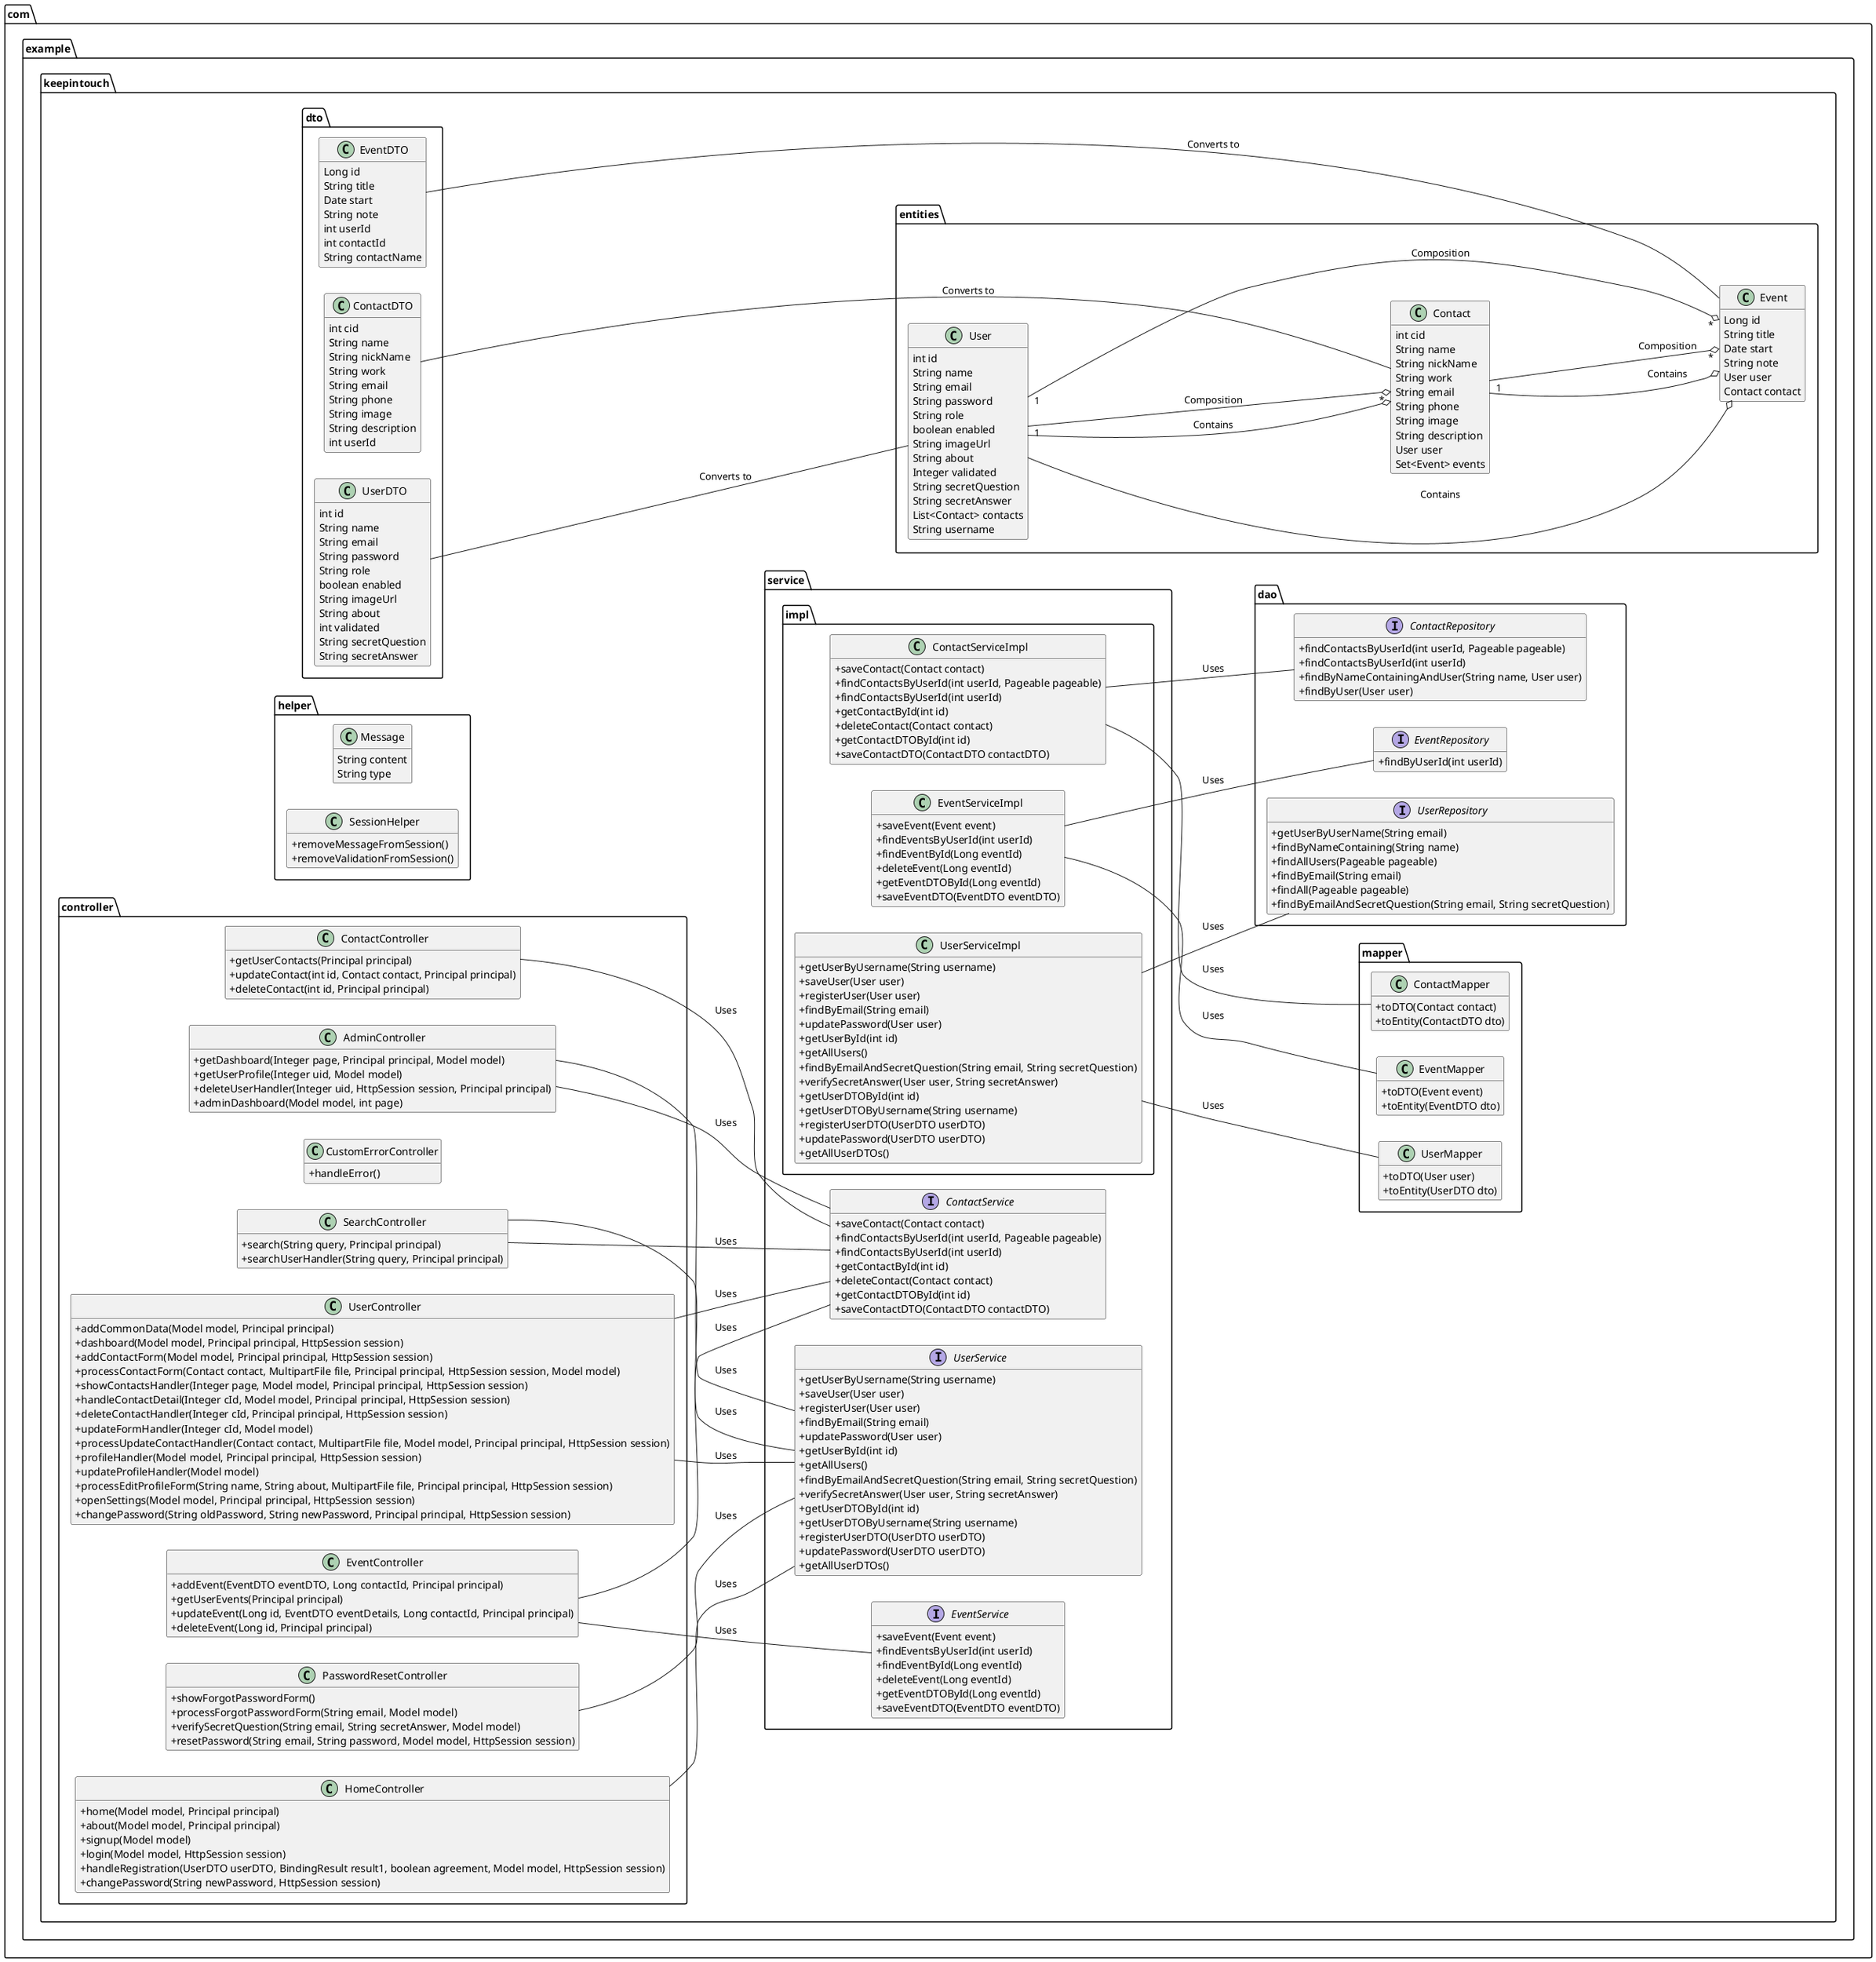 @startuml
skinparam classAttributeIconSize 0
hide empty members
left to right direction

package com.example.keepintouch.entities {
  class Contact {
    int cid
    String name
    String nickName
    String work
    String email
    String phone
    String image
    String description
    User user
    Set<Event> events
  }

  class Event {
    Long id
    String title
    Date start
    String note
    User user
    Contact contact
  }

  class User {
    int id
    String name
    String email
    String password
    String role
    boolean enabled
    String imageUrl
    String about
    Integer validated
    String secretQuestion
    String secretAnswer
    List<Contact> contacts
    String username
  }

  User "1" --o "*" Contact : Composition
  User "1" --o "*" Event : Composition
  Contact "1" --o "*" Event : Composition
}

package com.example.keepintouch.dto {
  class ContactDTO {
    int cid
    String name
    String nickName
    String work
    String email
    String phone
    String image
    String description
    int userId
  }

  class EventDTO {
    Long id
    String title
    Date start
    String note
    int userId
    int contactId
    String contactName
  }

  class UserDTO {
    int id
    String name
    String email
    String password
    String role
    boolean enabled
    String imageUrl
    String about
    int validated
    String secretQuestion
    String secretAnswer
  }
}

package com.example.keepintouch.dao {
  interface ContactRepository {
    +findContactsByUserId(int userId, Pageable pageable)
    +findContactsByUserId(int userId)
    +findByNameContainingAndUser(String name, User user)
    +findByUser(User user)
  }

  interface EventRepository {
    +findByUserId(int userId)
  }

  interface UserRepository {
    +getUserByUserName(String email)
    +findByNameContaining(String name)
    +findAllUsers(Pageable pageable)
    +findByEmail(String email)
    +findAll(Pageable pageable)
    +findByEmailAndSecretQuestion(String email, String secretQuestion)
  }
}

package com.example.keepintouch.helper {
  class Message {
    String content
    String type
  }

  class SessionHelper {
    +removeMessageFromSession()
    +removeValidationFromSession()
  }
}

package com.example.keepintouch.mapper {
  class ContactMapper {
    +toDTO(Contact contact)
    +toEntity(ContactDTO dto)
  }

  class EventMapper {
    +toDTO(Event event)
    +toEntity(EventDTO dto)
  }

  class UserMapper {
    +toDTO(User user)
    +toEntity(UserDTO dto)
  }
}

package com.example.keepintouch.service {
  interface ContactService {
    +saveContact(Contact contact)
    +findContactsByUserId(int userId, Pageable pageable)
    +findContactsByUserId(int userId)
    +getContactById(int id)
    +deleteContact(Contact contact)
    +getContactDTOById(int id)
    +saveContactDTO(ContactDTO contactDTO)
  }

  interface EventService {
    +saveEvent(Event event)
    +findEventsByUserId(int userId)
    +findEventById(Long eventId)
    +deleteEvent(Long eventId)
    +getEventDTOById(Long eventId)
    +saveEventDTO(EventDTO eventDTO)
  }

  interface UserService {
    +getUserByUsername(String username)
    +saveUser(User user)
    +registerUser(User user)
    +findByEmail(String email)
    +updatePassword(User user)
    +getUserById(int id)
    +getAllUsers()
    +findByEmailAndSecretQuestion(String email, String secretQuestion)
    +verifySecretAnswer(User user, String secretAnswer)
    +getUserDTOById(int id)
    +getUserDTOByUsername(String username)
    +registerUserDTO(UserDTO userDTO)
    +updatePassword(UserDTO userDTO)
    +getAllUserDTOs()
  }
}

package com.example.keepintouch.service.impl {
  class ContactServiceImpl {
    +saveContact(Contact contact)
    +findContactsByUserId(int userId, Pageable pageable)
    +findContactsByUserId(int userId)
    +getContactById(int id)
    +deleteContact(Contact contact)
    +getContactDTOById(int id)
    +saveContactDTO(ContactDTO contactDTO)
  }

  class EventServiceImpl {
    +saveEvent(Event event)
    +findEventsByUserId(int userId)
    +findEventById(Long eventId)
    +deleteEvent(Long eventId)
    +getEventDTOById(Long eventId)
    +saveEventDTO(EventDTO eventDTO)
  }

  class UserServiceImpl {
    +getUserByUsername(String username)
    +saveUser(User user)
    +registerUser(User user)
    +findByEmail(String email)
    +updatePassword(User user)
    +getUserById(int id)
    +getAllUsers()
    +findByEmailAndSecretQuestion(String email, String secretQuestion)
    +verifySecretAnswer(User user, String secretAnswer)
    +getUserDTOById(int id)
    +getUserDTOByUsername(String username)
    +registerUserDTO(UserDTO userDTO)
    +updatePassword(UserDTO userDTO)
    +getAllUserDTOs()
  }
}

package com.example.keepintouch.controller {
  class AdminController {
    +getDashboard(Integer page, Principal principal, Model model)
    +getUserProfile(Integer uid, Model model)
    +deleteUserHandler(Integer uid, HttpSession session, Principal principal)
    +adminDashboard(Model model, int page)
  }

  class ContactController {
    +getUserContacts(Principal principal)
    +updateContact(int id, Contact contact, Principal principal)
    +deleteContact(int id, Principal principal)
  }

  class CustomErrorController {
    +handleError()
  }

  class EventController {
    +addEvent(EventDTO eventDTO, Long contactId, Principal principal)
    +getUserEvents(Principal principal)
    +updateEvent(Long id, EventDTO eventDetails, Long contactId, Principal principal)
    +deleteEvent(Long id, Principal principal)
  }

  class HomeController {
    +home(Model model, Principal principal)
    +about(Model model, Principal principal)
    +signup(Model model)
    +login(Model model, HttpSession session)
    +handleRegistration(UserDTO userDTO, BindingResult result1, boolean agreement, Model model, HttpSession session)
    +changePassword(String newPassword, HttpSession session)
  }

  class PasswordResetController {
    +showForgotPasswordForm()
    +processForgotPasswordForm(String email, Model model)
    +verifySecretQuestion(String email, String secretAnswer, Model model)
    +resetPassword(String email, String password, Model model, HttpSession session)
  }

  class SearchController {
    +search(String query, Principal principal)
    +searchUserHandler(String query, Principal principal)
  }

  class UserController {
    +addCommonData(Model model, Principal principal)
    +dashboard(Model model, Principal principal, HttpSession session)
    +addContactForm(Model model, Principal principal, HttpSession session)
    +processContactForm(Contact contact, MultipartFile file, Principal principal, HttpSession session, Model model)
    +showContactsHandler(Integer page, Model model, Principal principal, HttpSession session)
    +handleContactDetail(Integer cId, Model model, Principal principal, HttpSession session)
    +deleteContactHandler(Integer cId, Principal principal, HttpSession session)
    +updateFormHandler(Integer cId, Model model)
    +processUpdateContactHandler(Contact contact, MultipartFile file, Model model, Principal principal, HttpSession session)
    +profileHandler(Model model, Principal principal, HttpSession session)
    +updateProfileHandler(Model model)
    +processEditProfileForm(String name, String about, MultipartFile file, Principal principal, HttpSession session)
    +openSettings(Model model, Principal principal, HttpSession session)
    +changePassword(String oldPassword, String newPassword, Principal principal, HttpSession session)
  }
}

' Define relationships and dependencies
User --o Contact : Contains
User --o Event : Contains
Contact --o Event : Contains

ContactDTO -- Contact : Converts to
EventDTO -- Event : Converts to
UserDTO -- User : Converts to

ContactServiceImpl -- ContactRepository : Uses
ContactServiceImpl -- ContactMapper : Uses
EventServiceImpl -- EventRepository : Uses
EventServiceImpl -- EventMapper : Uses
UserServiceImpl -- UserRepository : Uses
UserServiceImpl -- UserMapper : Uses

AdminController -- UserService : Uses
AdminController -- ContactService : Uses

ContactController -- ContactService : Uses

EventController -- EventService : Uses
EventController -- ContactService : Uses

HomeController -- UserService : Uses

PasswordResetController -- UserService : Uses

SearchController -- UserService : Uses
SearchController -- ContactService : Uses

UserController -- UserService : Uses
UserController -- ContactService : Uses

@enduml

